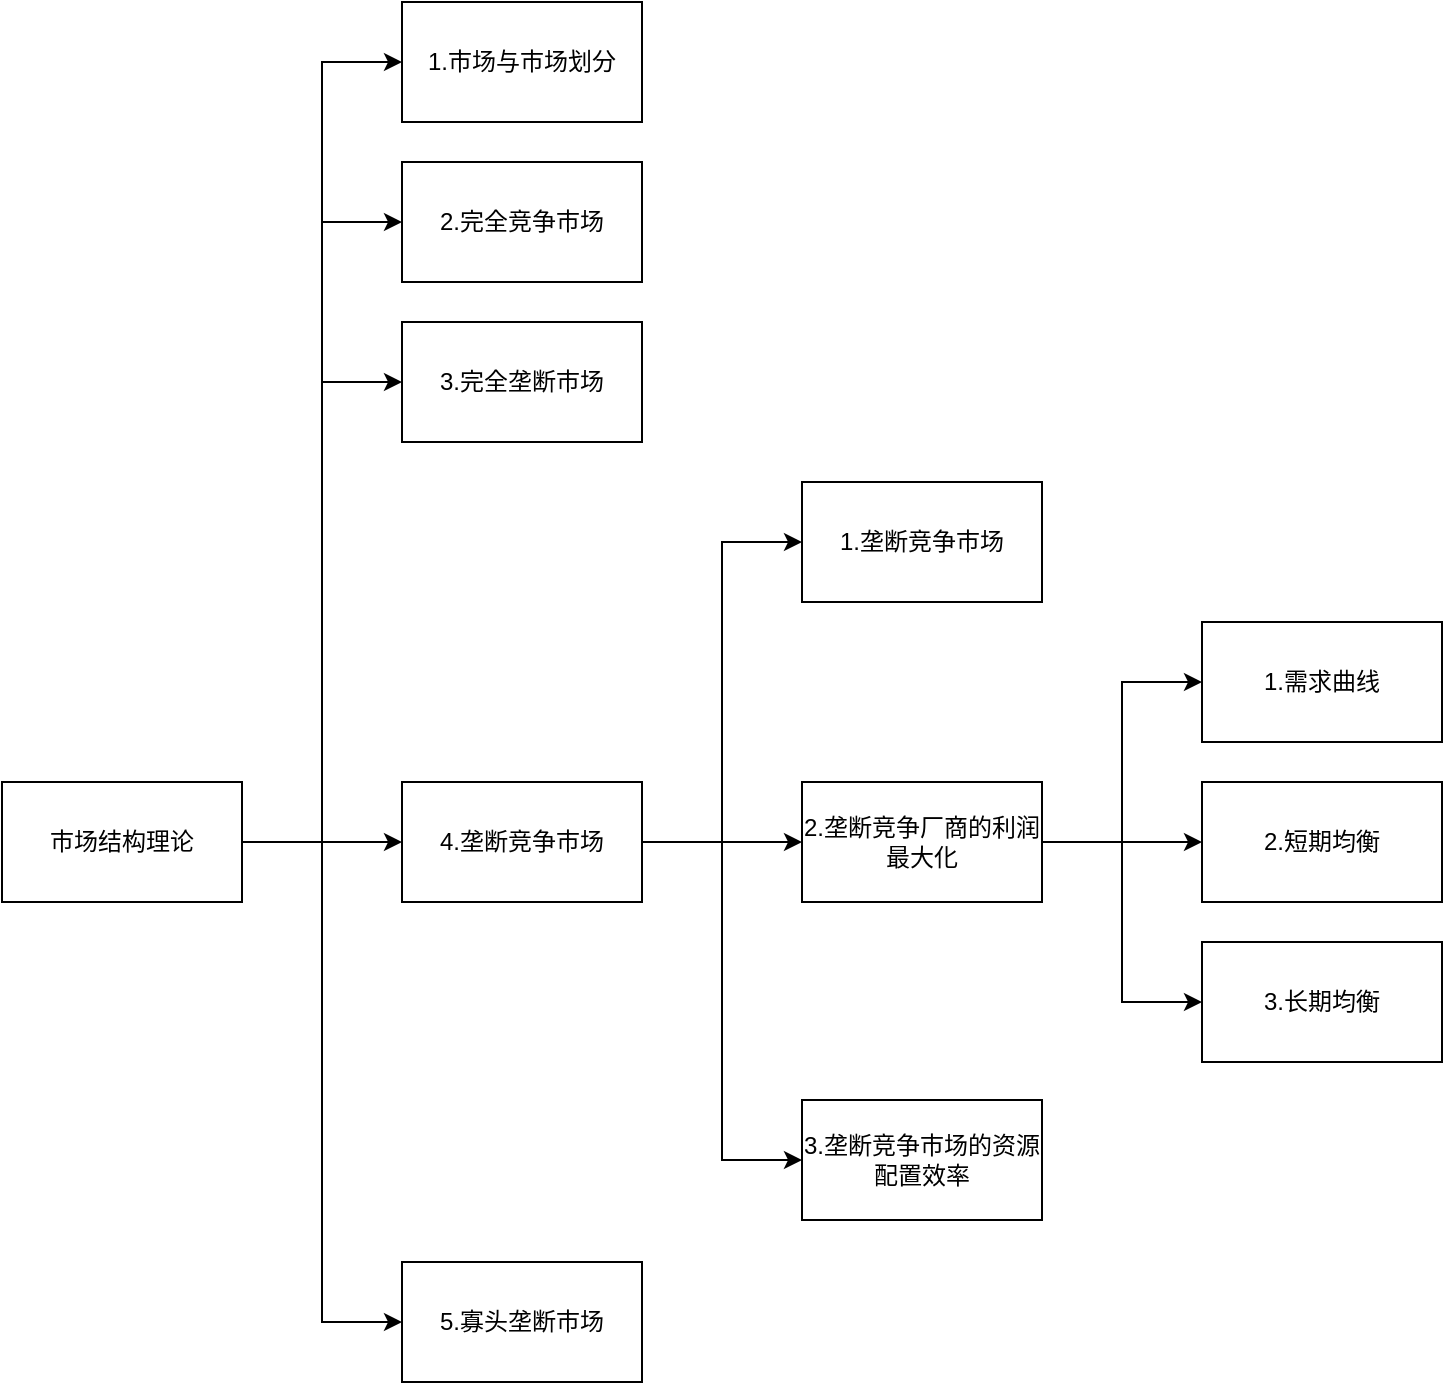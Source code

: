 <mxfile version="22.1.11" type="device">
  <diagram name="第 1 页" id="LbLHYrfMs61iux43dW0h">
    <mxGraphModel dx="954" dy="589" grid="1" gridSize="10" guides="1" tooltips="1" connect="1" arrows="1" fold="1" page="1" pageScale="1" pageWidth="827" pageHeight="1169" math="0" shadow="0">
      <root>
        <mxCell id="0" />
        <mxCell id="1" parent="0" />
        <mxCell id="JsexfxHilAh8iFjLhWHm-2" value="" style="edgeStyle=orthogonalEdgeStyle;rounded=0;orthogonalLoop=1;jettySize=auto;html=1;entryX=0;entryY=0.5;entryDx=0;entryDy=0;" parent="1" source="njytcRA9__mMUklmKUCp-1" target="JsexfxHilAh8iFjLhWHm-1" edge="1">
          <mxGeometry relative="1" as="geometry" />
        </mxCell>
        <mxCell id="JsexfxHilAh8iFjLhWHm-7" style="edgeStyle=orthogonalEdgeStyle;rounded=0;orthogonalLoop=1;jettySize=auto;html=1;entryX=0;entryY=0.5;entryDx=0;entryDy=0;" parent="1" source="njytcRA9__mMUklmKUCp-1" target="JsexfxHilAh8iFjLhWHm-6" edge="1">
          <mxGeometry relative="1" as="geometry" />
        </mxCell>
        <mxCell id="JsexfxHilAh8iFjLhWHm-8" style="edgeStyle=orthogonalEdgeStyle;rounded=0;orthogonalLoop=1;jettySize=auto;html=1;entryX=0;entryY=0.5;entryDx=0;entryDy=0;" parent="1" source="njytcRA9__mMUklmKUCp-1" target="JsexfxHilAh8iFjLhWHm-5" edge="1">
          <mxGeometry relative="1" as="geometry" />
        </mxCell>
        <mxCell id="JsexfxHilAh8iFjLhWHm-9" style="edgeStyle=orthogonalEdgeStyle;rounded=0;orthogonalLoop=1;jettySize=auto;html=1;entryX=0;entryY=0.5;entryDx=0;entryDy=0;" parent="1" source="njytcRA9__mMUklmKUCp-1" target="JsexfxHilAh8iFjLhWHm-4" edge="1">
          <mxGeometry relative="1" as="geometry" />
        </mxCell>
        <mxCell id="JsexfxHilAh8iFjLhWHm-10" style="edgeStyle=orthogonalEdgeStyle;rounded=0;orthogonalLoop=1;jettySize=auto;html=1;entryX=0;entryY=0.5;entryDx=0;entryDy=0;" parent="1" source="njytcRA9__mMUklmKUCp-1" target="JsexfxHilAh8iFjLhWHm-3" edge="1">
          <mxGeometry relative="1" as="geometry" />
        </mxCell>
        <mxCell id="njytcRA9__mMUklmKUCp-1" value="市场结构理论" style="rounded=0;whiteSpace=wrap;html=1;" parent="1" vertex="1">
          <mxGeometry x="40" y="430" width="120" height="60" as="geometry" />
        </mxCell>
        <mxCell id="JsexfxHilAh8iFjLhWHm-1" value="1.市场与市场划分" style="rounded=0;whiteSpace=wrap;html=1;" parent="1" vertex="1">
          <mxGeometry x="240" y="40" width="120" height="60" as="geometry" />
        </mxCell>
        <mxCell id="JsexfxHilAh8iFjLhWHm-3" value="5.寡头垄断市场" style="rounded=0;whiteSpace=wrap;html=1;" parent="1" vertex="1">
          <mxGeometry x="240" y="670" width="120" height="60" as="geometry" />
        </mxCell>
        <mxCell id="JsexfxHilAh8iFjLhWHm-18" value="" style="edgeStyle=orthogonalEdgeStyle;rounded=0;orthogonalLoop=1;jettySize=auto;html=1;entryX=0;entryY=0.5;entryDx=0;entryDy=0;" parent="1" source="JsexfxHilAh8iFjLhWHm-4" target="JsexfxHilAh8iFjLhWHm-17" edge="1">
          <mxGeometry relative="1" as="geometry" />
        </mxCell>
        <mxCell id="06mX5PKGgyIbJ01G6i1K-3" style="edgeStyle=orthogonalEdgeStyle;rounded=0;orthogonalLoop=1;jettySize=auto;html=1;entryX=0;entryY=0.5;entryDx=0;entryDy=0;" parent="1" source="JsexfxHilAh8iFjLhWHm-4" target="06mX5PKGgyIbJ01G6i1K-1" edge="1">
          <mxGeometry relative="1" as="geometry" />
        </mxCell>
        <mxCell id="06mX5PKGgyIbJ01G6i1K-4" style="edgeStyle=orthogonalEdgeStyle;rounded=0;orthogonalLoop=1;jettySize=auto;html=1;entryX=0;entryY=0.5;entryDx=0;entryDy=0;" parent="1" source="JsexfxHilAh8iFjLhWHm-4" target="06mX5PKGgyIbJ01G6i1K-2" edge="1">
          <mxGeometry relative="1" as="geometry" />
        </mxCell>
        <mxCell id="JsexfxHilAh8iFjLhWHm-4" value="4.垄断竞争市场" style="rounded=0;whiteSpace=wrap;html=1;" parent="1" vertex="1">
          <mxGeometry x="240" y="430" width="120" height="60" as="geometry" />
        </mxCell>
        <mxCell id="JsexfxHilAh8iFjLhWHm-5" value="3.完全垄断市场" style="rounded=0;whiteSpace=wrap;html=1;" parent="1" vertex="1">
          <mxGeometry x="240" y="200" width="120" height="60" as="geometry" />
        </mxCell>
        <mxCell id="JsexfxHilAh8iFjLhWHm-6" value="2.完全竞争市场" style="rounded=0;whiteSpace=wrap;html=1;" parent="1" vertex="1">
          <mxGeometry x="240" y="120" width="120" height="60" as="geometry" />
        </mxCell>
        <mxCell id="06mX5PKGgyIbJ01G6i1K-6" value="" style="edgeStyle=orthogonalEdgeStyle;rounded=0;orthogonalLoop=1;jettySize=auto;html=1;" parent="1" source="JsexfxHilAh8iFjLhWHm-17" target="06mX5PKGgyIbJ01G6i1K-5" edge="1">
          <mxGeometry relative="1" as="geometry" />
        </mxCell>
        <mxCell id="06mX5PKGgyIbJ01G6i1K-9" style="edgeStyle=orthogonalEdgeStyle;rounded=0;orthogonalLoop=1;jettySize=auto;html=1;entryX=0;entryY=0.5;entryDx=0;entryDy=0;" parent="1" source="JsexfxHilAh8iFjLhWHm-17" target="06mX5PKGgyIbJ01G6i1K-7" edge="1">
          <mxGeometry relative="1" as="geometry" />
        </mxCell>
        <mxCell id="06mX5PKGgyIbJ01G6i1K-10" style="edgeStyle=orthogonalEdgeStyle;rounded=0;orthogonalLoop=1;jettySize=auto;html=1;entryX=0;entryY=0.5;entryDx=0;entryDy=0;" parent="1" source="JsexfxHilAh8iFjLhWHm-17" target="06mX5PKGgyIbJ01G6i1K-8" edge="1">
          <mxGeometry relative="1" as="geometry" />
        </mxCell>
        <mxCell id="JsexfxHilAh8iFjLhWHm-17" value="2.垄断竞争厂商的利润最大化" style="rounded=0;whiteSpace=wrap;html=1;" parent="1" vertex="1">
          <mxGeometry x="440" y="430" width="120" height="60" as="geometry" />
        </mxCell>
        <mxCell id="06mX5PKGgyIbJ01G6i1K-1" value="1.垄断竞争市场" style="rounded=0;whiteSpace=wrap;html=1;" parent="1" vertex="1">
          <mxGeometry x="440" y="280" width="120" height="60" as="geometry" />
        </mxCell>
        <mxCell id="06mX5PKGgyIbJ01G6i1K-2" value="3.垄断竞争市场的资源配置效率" style="rounded=0;whiteSpace=wrap;html=1;" parent="1" vertex="1">
          <mxGeometry x="440" y="589" width="120" height="60" as="geometry" />
        </mxCell>
        <mxCell id="06mX5PKGgyIbJ01G6i1K-5" value="2.短期均衡" style="rounded=0;whiteSpace=wrap;html=1;" parent="1" vertex="1">
          <mxGeometry x="640" y="430" width="120" height="60" as="geometry" />
        </mxCell>
        <mxCell id="06mX5PKGgyIbJ01G6i1K-7" value="1.需求曲线" style="rounded=0;whiteSpace=wrap;html=1;" parent="1" vertex="1">
          <mxGeometry x="640" y="350" width="120" height="60" as="geometry" />
        </mxCell>
        <mxCell id="06mX5PKGgyIbJ01G6i1K-8" value="3.长期均衡" style="rounded=0;whiteSpace=wrap;html=1;" parent="1" vertex="1">
          <mxGeometry x="640" y="510" width="120" height="60" as="geometry" />
        </mxCell>
      </root>
    </mxGraphModel>
  </diagram>
</mxfile>
